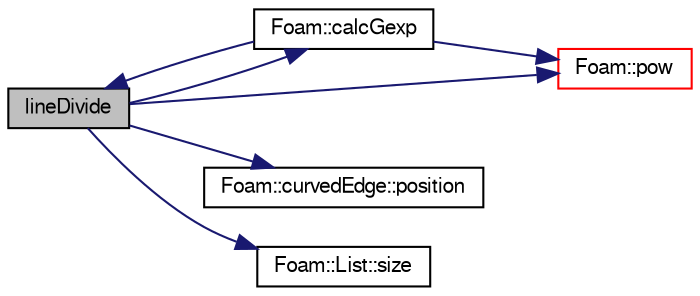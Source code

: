 digraph "lineDivide"
{
  bgcolor="transparent";
  edge [fontname="FreeSans",fontsize="10",labelfontname="FreeSans",labelfontsize="10"];
  node [fontname="FreeSans",fontsize="10",shape=record];
  rankdir="LR";
  Node0 [label="lineDivide",height=0.2,width=0.4,color="black", fillcolor="grey75", style="filled", fontcolor="black"];
  Node0 -> Node1 [color="midnightblue",fontsize="10",style="solid",fontname="FreeSans"];
  Node1 [label="Foam::calcGexp",height=0.2,width=0.4,color="black",URL="$a21124.html#a73a7a15a32caa315a04c611853d9bcf2",tooltip="Calculate the geometric expension factor from the expansion ratio. "];
  Node1 -> Node0 [color="midnightblue",fontsize="10",style="solid",fontname="FreeSans"];
  Node1 -> Node2 [color="midnightblue",fontsize="10",style="solid",fontname="FreeSans"];
  Node2 [label="Foam::pow",height=0.2,width=0.4,color="red",URL="$a21124.html#a7500c8e9d27a442adc75e287de074c7c"];
  Node0 -> Node6 [color="midnightblue",fontsize="10",style="solid",fontname="FreeSans"];
  Node6 [label="Foam::curvedEdge::position",height=0.2,width=0.4,color="black",URL="$a24738.html#a826ae0059ebe597cc95cac1e3f0236e3",tooltip="Return the point position corresponding to the curve parameter. "];
  Node0 -> Node2 [color="midnightblue",fontsize="10",style="solid",fontname="FreeSans"];
  Node0 -> Node7 [color="midnightblue",fontsize="10",style="solid",fontname="FreeSans"];
  Node7 [label="Foam::List::size",height=0.2,width=0.4,color="black",URL="$a25694.html#a8a5f6fa29bd4b500caf186f60245b384",tooltip="Override size to be inconsistent with allocated storage. "];
}
